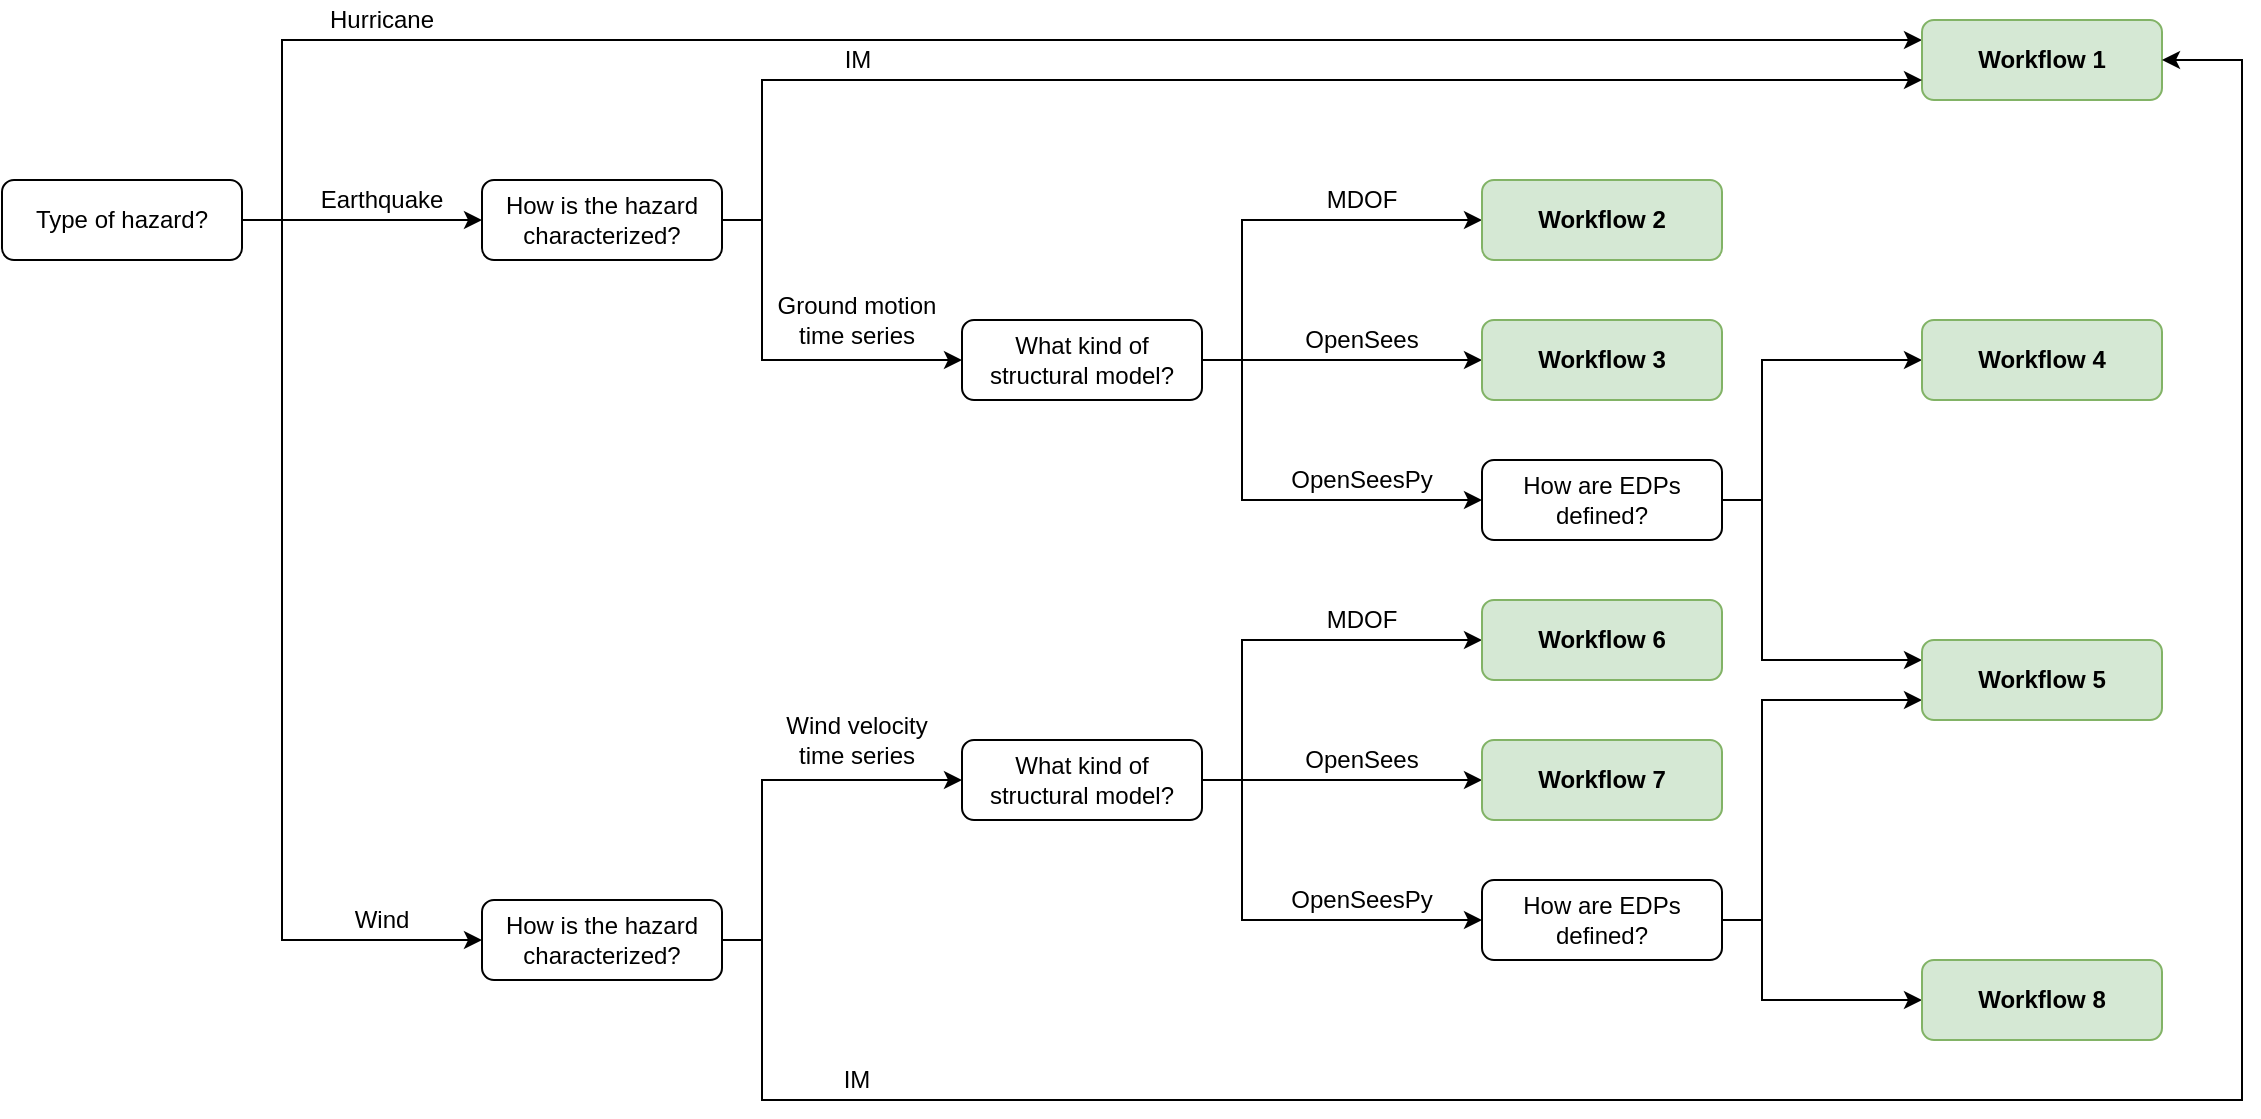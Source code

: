 <mxfile version="13.11.0" type="device"><diagram id="uulJ1jM4S7uRJg4uIMMZ" name="Page-1"><mxGraphModel dx="1778" dy="1061" grid="1" gridSize="10" guides="1" tooltips="1" connect="1" arrows="1" fold="1" page="1" pageScale="1" pageWidth="850" pageHeight="1100" math="0" shadow="0"><root><mxCell id="0"/><mxCell id="1" parent="0"/><mxCell id="ayb2QXi7JW28897UBw84-6" value="" style="edgeStyle=orthogonalEdgeStyle;rounded=0;orthogonalLoop=1;jettySize=auto;html=1;" parent="1" source="ayb2QXi7JW28897UBw84-1" target="ayb2QXi7JW28897UBw84-4" edge="1"><mxGeometry relative="1" as="geometry"><Array as="points"><mxPoint x="190" y="350"/><mxPoint x="190" y="350"/></Array></mxGeometry></mxCell><mxCell id="ayb2QXi7JW28897UBw84-8" value="" style="edgeStyle=orthogonalEdgeStyle;rounded=0;orthogonalLoop=1;jettySize=auto;html=1;entryX=0;entryY=0.5;entryDx=0;entryDy=0;exitX=1;exitY=0.5;exitDx=0;exitDy=0;" parent="1" source="ayb2QXi7JW28897UBw84-1" target="ayb2QXi7JW28897UBw84-5" edge="1"><mxGeometry relative="1" as="geometry"><mxPoint x="560" y="100" as="targetPoint"/><Array as="points"><mxPoint x="180" y="350"/><mxPoint x="180" y="710"/></Array></mxGeometry></mxCell><mxCell id="ayb2QXi7JW28897UBw84-21" value="" style="edgeStyle=orthogonalEdgeStyle;rounded=0;orthogonalLoop=1;jettySize=auto;html=1;entryX=0;entryY=0.25;entryDx=0;entryDy=0;" parent="1" source="ayb2QXi7JW28897UBw84-1" target="ayb2QXi7JW28897UBw84-3" edge="1"><mxGeometry relative="1" as="geometry"><mxPoint x="100" y="310" as="targetPoint"/><Array as="points"><mxPoint x="180" y="350"/><mxPoint x="180" y="260"/></Array></mxGeometry></mxCell><mxCell id="ayb2QXi7JW28897UBw84-1" value="Type of hazard?" style="rounded=1;whiteSpace=wrap;html=1;" parent="1" vertex="1"><mxGeometry x="40" y="330" width="120" height="40" as="geometry"/></mxCell><mxCell id="ayb2QXi7JW28897UBw84-3" value="&lt;b&gt;Workflow 1&lt;/b&gt;" style="rounded=1;whiteSpace=wrap;html=1;fillColor=#d5e8d4;strokeColor=#82b366;" parent="1" vertex="1"><mxGeometry x="1000" y="250" width="120" height="40" as="geometry"/></mxCell><mxCell id="ayb2QXi7JW28897UBw84-35" value="" style="edgeStyle=orthogonalEdgeStyle;rounded=0;orthogonalLoop=1;jettySize=auto;html=1;exitX=1;exitY=0.5;exitDx=0;exitDy=0;" parent="1" source="ayb2QXi7JW28897UBw84-4" edge="1"><mxGeometry relative="1" as="geometry"><mxPoint x="1000" y="280" as="targetPoint"/><Array as="points"><mxPoint x="420" y="350"/><mxPoint x="420" y="280"/></Array></mxGeometry></mxCell><mxCell id="ayb2QXi7JW28897UBw84-37" value="" style="edgeStyle=orthogonalEdgeStyle;rounded=0;orthogonalLoop=1;jettySize=auto;html=1;entryX=0;entryY=0.5;entryDx=0;entryDy=0;exitX=1;exitY=0.5;exitDx=0;exitDy=0;" parent="1" source="ayb2QXi7JW28897UBw84-4" target="ayb2QXi7JW28897UBw84-29" edge="1"><mxGeometry relative="1" as="geometry"><mxPoint x="480" y="430" as="targetPoint"/><Array as="points"><mxPoint x="420" y="350"/><mxPoint x="420" y="420"/></Array></mxGeometry></mxCell><mxCell id="ayb2QXi7JW28897UBw84-4" value="How is the hazard characterized?" style="rounded=1;whiteSpace=wrap;html=1;" parent="1" vertex="1"><mxGeometry x="280" y="330" width="120" height="40" as="geometry"/></mxCell><mxCell id="ayb2QXi7JW28897UBw84-75" value="" style="edgeStyle=orthogonalEdgeStyle;rounded=0;orthogonalLoop=1;jettySize=auto;html=1;entryX=0;entryY=0.5;entryDx=0;entryDy=0;" parent="1" source="ayb2QXi7JW28897UBw84-5" target="ayb2QXi7JW28897UBw84-66" edge="1"><mxGeometry relative="1" as="geometry"><mxPoint x="480" y="740" as="targetPoint"/><Array as="points"><mxPoint x="420" y="710"/><mxPoint x="420" y="630"/></Array></mxGeometry></mxCell><mxCell id="ayb2QXi7JW28897UBw84-78" value="" style="edgeStyle=orthogonalEdgeStyle;rounded=0;orthogonalLoop=1;jettySize=auto;html=1;entryX=1;entryY=0.5;entryDx=0;entryDy=0;exitX=1;exitY=0.5;exitDx=0;exitDy=0;" parent="1" source="ayb2QXi7JW28897UBw84-5" target="ayb2QXi7JW28897UBw84-3" edge="1"><mxGeometry relative="1" as="geometry"><mxPoint x="480" y="740" as="targetPoint"/><Array as="points"><mxPoint x="420" y="710"/><mxPoint x="420" y="790"/><mxPoint x="1160" y="790"/><mxPoint x="1160" y="270"/></Array></mxGeometry></mxCell><mxCell id="ayb2QXi7JW28897UBw84-5" value="How is the hazard characterized?" style="rounded=1;whiteSpace=wrap;html=1;" parent="1" vertex="1"><mxGeometry x="280" y="690" width="120" height="40" as="geometry"/></mxCell><mxCell id="ayb2QXi7JW28897UBw84-14" value="Hurricane" style="text;html=1;strokeColor=none;fillColor=none;align=center;verticalAlign=middle;whiteSpace=wrap;rounded=0;" parent="1" vertex="1"><mxGeometry x="210" y="240" width="40" height="20" as="geometry"/></mxCell><mxCell id="ayb2QXi7JW28897UBw84-15" value="Earthquake" style="text;html=1;strokeColor=none;fillColor=none;align=center;verticalAlign=middle;whiteSpace=wrap;rounded=0;" parent="1" vertex="1"><mxGeometry x="210" y="330" width="40" height="20" as="geometry"/></mxCell><mxCell id="ayb2QXi7JW28897UBw84-16" value="Wind" style="text;html=1;strokeColor=none;fillColor=none;align=center;verticalAlign=middle;whiteSpace=wrap;rounded=0;" parent="1" vertex="1"><mxGeometry x="210" y="690" width="40" height="20" as="geometry"/></mxCell><mxCell id="ayb2QXi7JW28897UBw84-54" value="" style="edgeStyle=orthogonalEdgeStyle;rounded=0;orthogonalLoop=1;jettySize=auto;html=1;entryX=0;entryY=0.5;entryDx=0;entryDy=0;" parent="1" source="ayb2QXi7JW28897UBw84-29" target="ayb2QXi7JW28897UBw84-47" edge="1"><mxGeometry relative="1" as="geometry"><mxPoint x="720" y="420" as="targetPoint"/></mxGeometry></mxCell><mxCell id="ayb2QXi7JW28897UBw84-56" value="" style="edgeStyle=orthogonalEdgeStyle;rounded=0;orthogonalLoop=1;jettySize=auto;html=1;entryX=0;entryY=0.5;entryDx=0;entryDy=0;" parent="1" source="ayb2QXi7JW28897UBw84-29" target="ayb2QXi7JW28897UBw84-46" edge="1"><mxGeometry relative="1" as="geometry"><mxPoint x="580" y="320" as="targetPoint"/><Array as="points"><mxPoint x="660" y="420"/><mxPoint x="660" y="350"/></Array></mxGeometry></mxCell><mxCell id="ayb2QXi7JW28897UBw84-58" value="" style="edgeStyle=orthogonalEdgeStyle;rounded=0;orthogonalLoop=1;jettySize=auto;html=1;entryX=0;entryY=0.5;entryDx=0;entryDy=0;" parent="1" source="ayb2QXi7JW28897UBw84-29" target="ayb2QXi7JW28897UBw84-48" edge="1"><mxGeometry relative="1" as="geometry"><mxPoint x="580" y="520" as="targetPoint"/><Array as="points"><mxPoint x="660" y="420"/><mxPoint x="660" y="490"/></Array></mxGeometry></mxCell><mxCell id="ayb2QXi7JW28897UBw84-29" value="What kind of structural model?" style="rounded=1;whiteSpace=wrap;html=1;" parent="1" vertex="1"><mxGeometry x="520" y="400" width="120" height="40" as="geometry"/></mxCell><mxCell id="ayb2QXi7JW28897UBw84-33" value="IM" style="text;html=1;strokeColor=none;fillColor=none;align=center;verticalAlign=middle;whiteSpace=wrap;rounded=0;" parent="1" vertex="1"><mxGeometry x="447.5" y="260" width="40" height="20" as="geometry"/></mxCell><mxCell id="ayb2QXi7JW28897UBw84-42" value="Ground motion time series" style="text;html=1;strokeColor=none;fillColor=none;align=center;verticalAlign=middle;whiteSpace=wrap;rounded=0;" parent="1" vertex="1"><mxGeometry x="425" y="390" width="85" height="20" as="geometry"/></mxCell><mxCell id="ayb2QXi7JW28897UBw84-46" value="&lt;b&gt;Workflow 2&lt;/b&gt;" style="rounded=1;whiteSpace=wrap;html=1;fillColor=#d5e8d4;strokeColor=#82b366;" parent="1" vertex="1"><mxGeometry x="780" y="330" width="120" height="40" as="geometry"/></mxCell><mxCell id="ayb2QXi7JW28897UBw84-47" value="&lt;b&gt;Workflow 3&lt;/b&gt;" style="rounded=1;whiteSpace=wrap;html=1;fillColor=#d5e8d4;strokeColor=#82b366;" parent="1" vertex="1"><mxGeometry x="780" y="400" width="120" height="40" as="geometry"/></mxCell><mxCell id="ayb2QXi7JW28897UBw84-83" value="" style="edgeStyle=orthogonalEdgeStyle;rounded=0;orthogonalLoop=1;jettySize=auto;html=1;entryX=0;entryY=0.5;entryDx=0;entryDy=0;" parent="1" source="ayb2QXi7JW28897UBw84-48" target="ayb2QXi7JW28897UBw84-80" edge="1"><mxGeometry relative="1" as="geometry"><mxPoint x="980" y="490" as="targetPoint"/><Array as="points"><mxPoint x="920" y="490"/><mxPoint x="920" y="420"/></Array></mxGeometry></mxCell><mxCell id="ayb2QXi7JW28897UBw84-85" value="" style="edgeStyle=orthogonalEdgeStyle;rounded=0;orthogonalLoop=1;jettySize=auto;html=1;entryX=0;entryY=0.25;entryDx=0;entryDy=0;" parent="1" source="ayb2QXi7JW28897UBw84-48" target="ayb2QXi7JW28897UBw84-79" edge="1"><mxGeometry relative="1" as="geometry"><mxPoint x="980" y="490" as="targetPoint"/><Array as="points"><mxPoint x="920" y="490"/><mxPoint x="920" y="570"/></Array></mxGeometry></mxCell><mxCell id="ayb2QXi7JW28897UBw84-48" value="How are EDPs defined?" style="rounded=1;whiteSpace=wrap;html=1;" parent="1" vertex="1"><mxGeometry x="780" y="470" width="120" height="40" as="geometry"/></mxCell><mxCell id="ayb2QXi7JW28897UBw84-59" value="MDOF" style="text;html=1;strokeColor=none;fillColor=none;align=center;verticalAlign=middle;whiteSpace=wrap;rounded=0;" parent="1" vertex="1"><mxGeometry x="680" y="330" width="80" height="20" as="geometry"/></mxCell><mxCell id="ayb2QXi7JW28897UBw84-60" value="OpenSees" style="text;html=1;strokeColor=none;fillColor=none;align=center;verticalAlign=middle;whiteSpace=wrap;rounded=0;" parent="1" vertex="1"><mxGeometry x="680" y="400" width="80" height="20" as="geometry"/></mxCell><mxCell id="ayb2QXi7JW28897UBw84-61" value="OpenSeesPy" style="text;html=1;strokeColor=none;fillColor=none;align=center;verticalAlign=middle;whiteSpace=wrap;rounded=0;" parent="1" vertex="1"><mxGeometry x="680" y="470" width="80" height="20" as="geometry"/></mxCell><mxCell id="ayb2QXi7JW28897UBw84-63" value="" style="edgeStyle=orthogonalEdgeStyle;rounded=0;orthogonalLoop=1;jettySize=auto;html=1;entryX=0;entryY=0.5;entryDx=0;entryDy=0;" parent="1" source="ayb2QXi7JW28897UBw84-66" target="ayb2QXi7JW28897UBw84-69" edge="1"><mxGeometry relative="1" as="geometry"><mxPoint x="720" y="630" as="targetPoint"/></mxGeometry></mxCell><mxCell id="ayb2QXi7JW28897UBw84-64" value="" style="edgeStyle=orthogonalEdgeStyle;rounded=0;orthogonalLoop=1;jettySize=auto;html=1;entryX=0;entryY=0.5;entryDx=0;entryDy=0;" parent="1" source="ayb2QXi7JW28897UBw84-66" target="ayb2QXi7JW28897UBw84-68" edge="1"><mxGeometry relative="1" as="geometry"><mxPoint x="580" y="530" as="targetPoint"/><Array as="points"><mxPoint x="660" y="630"/><mxPoint x="660" y="560"/></Array></mxGeometry></mxCell><mxCell id="ayb2QXi7JW28897UBw84-65" value="" style="edgeStyle=orthogonalEdgeStyle;rounded=0;orthogonalLoop=1;jettySize=auto;html=1;entryX=0;entryY=0.5;entryDx=0;entryDy=0;" parent="1" source="ayb2QXi7JW28897UBw84-66" target="ayb2QXi7JW28897UBw84-70" edge="1"><mxGeometry relative="1" as="geometry"><mxPoint x="580" y="730" as="targetPoint"/><Array as="points"><mxPoint x="660" y="630"/><mxPoint x="660" y="700"/></Array></mxGeometry></mxCell><mxCell id="ayb2QXi7JW28897UBw84-66" value="What kind of structural model?" style="rounded=1;whiteSpace=wrap;html=1;" parent="1" vertex="1"><mxGeometry x="520" y="610" width="120" height="40" as="geometry"/></mxCell><mxCell id="ayb2QXi7JW28897UBw84-67" value="Wind velocity time series" style="text;html=1;strokeColor=none;fillColor=none;align=center;verticalAlign=middle;whiteSpace=wrap;rounded=0;" parent="1" vertex="1"><mxGeometry x="425" y="600" width="85" height="20" as="geometry"/></mxCell><mxCell id="ayb2QXi7JW28897UBw84-68" value="&lt;b&gt;Workflow 6&lt;/b&gt;" style="rounded=1;whiteSpace=wrap;html=1;fillColor=#d5e8d4;strokeColor=#82b366;" parent="1" vertex="1"><mxGeometry x="780" y="540" width="120" height="40" as="geometry"/></mxCell><mxCell id="ayb2QXi7JW28897UBw84-69" value="&lt;b&gt;Workflow 7&lt;/b&gt;" style="rounded=1;whiteSpace=wrap;html=1;fillColor=#d5e8d4;strokeColor=#82b366;" parent="1" vertex="1"><mxGeometry x="780" y="610" width="120" height="40" as="geometry"/></mxCell><mxCell id="ayb2QXi7JW28897UBw84-86" value="" style="edgeStyle=orthogonalEdgeStyle;rounded=0;orthogonalLoop=1;jettySize=auto;html=1;" parent="1" source="ayb2QXi7JW28897UBw84-70" target="ayb2QXi7JW28897UBw84-81" edge="1"><mxGeometry relative="1" as="geometry"><Array as="points"><mxPoint x="920" y="700"/><mxPoint x="920" y="740"/></Array></mxGeometry></mxCell><mxCell id="ayb2QXi7JW28897UBw84-87" value="" style="edgeStyle=orthogonalEdgeStyle;rounded=0;orthogonalLoop=1;jettySize=auto;html=1;entryX=0;entryY=0.75;entryDx=0;entryDy=0;" parent="1" source="ayb2QXi7JW28897UBw84-70" target="ayb2QXi7JW28897UBw84-79" edge="1"><mxGeometry relative="1" as="geometry"><Array as="points"><mxPoint x="920" y="700"/><mxPoint x="920" y="590"/></Array></mxGeometry></mxCell><mxCell id="ayb2QXi7JW28897UBw84-70" value="How are EDPs defined?" style="rounded=1;whiteSpace=wrap;html=1;" parent="1" vertex="1"><mxGeometry x="780" y="680" width="120" height="40" as="geometry"/></mxCell><mxCell id="ayb2QXi7JW28897UBw84-71" value="MDOF" style="text;html=1;strokeColor=none;fillColor=none;align=center;verticalAlign=middle;whiteSpace=wrap;rounded=0;" parent="1" vertex="1"><mxGeometry x="680" y="540" width="80" height="20" as="geometry"/></mxCell><mxCell id="ayb2QXi7JW28897UBw84-72" value="OpenSees" style="text;html=1;strokeColor=none;fillColor=none;align=center;verticalAlign=middle;whiteSpace=wrap;rounded=0;" parent="1" vertex="1"><mxGeometry x="680" y="610" width="80" height="20" as="geometry"/></mxCell><mxCell id="ayb2QXi7JW28897UBw84-73" value="OpenSeesPy" style="text;html=1;strokeColor=none;fillColor=none;align=center;verticalAlign=middle;whiteSpace=wrap;rounded=0;" parent="1" vertex="1"><mxGeometry x="680" y="680" width="80" height="20" as="geometry"/></mxCell><mxCell id="ayb2QXi7JW28897UBw84-79" value="&lt;b&gt;Workflow 5&lt;/b&gt;" style="rounded=1;whiteSpace=wrap;html=1;fillColor=#d5e8d4;strokeColor=#82b366;" parent="1" vertex="1"><mxGeometry x="1000" y="560" width="120" height="40" as="geometry"/></mxCell><mxCell id="ayb2QXi7JW28897UBw84-80" value="&lt;b&gt;Workflow 4&lt;/b&gt;" style="rounded=1;whiteSpace=wrap;html=1;fillColor=#d5e8d4;strokeColor=#82b366;" parent="1" vertex="1"><mxGeometry x="1000" y="400" width="120" height="40" as="geometry"/></mxCell><mxCell id="ayb2QXi7JW28897UBw84-81" value="&lt;b&gt;Workflow 8&lt;/b&gt;" style="rounded=1;whiteSpace=wrap;html=1;fillColor=#d5e8d4;strokeColor=#82b366;" parent="1" vertex="1"><mxGeometry x="1000" y="720" width="120" height="40" as="geometry"/></mxCell><mxCell id="ayb2QXi7JW28897UBw84-88" value="IM" style="text;html=1;strokeColor=none;fillColor=none;align=center;verticalAlign=middle;whiteSpace=wrap;rounded=0;" parent="1" vertex="1"><mxGeometry x="425" y="770" width="85" height="20" as="geometry"/></mxCell></root></mxGraphModel></diagram></mxfile>